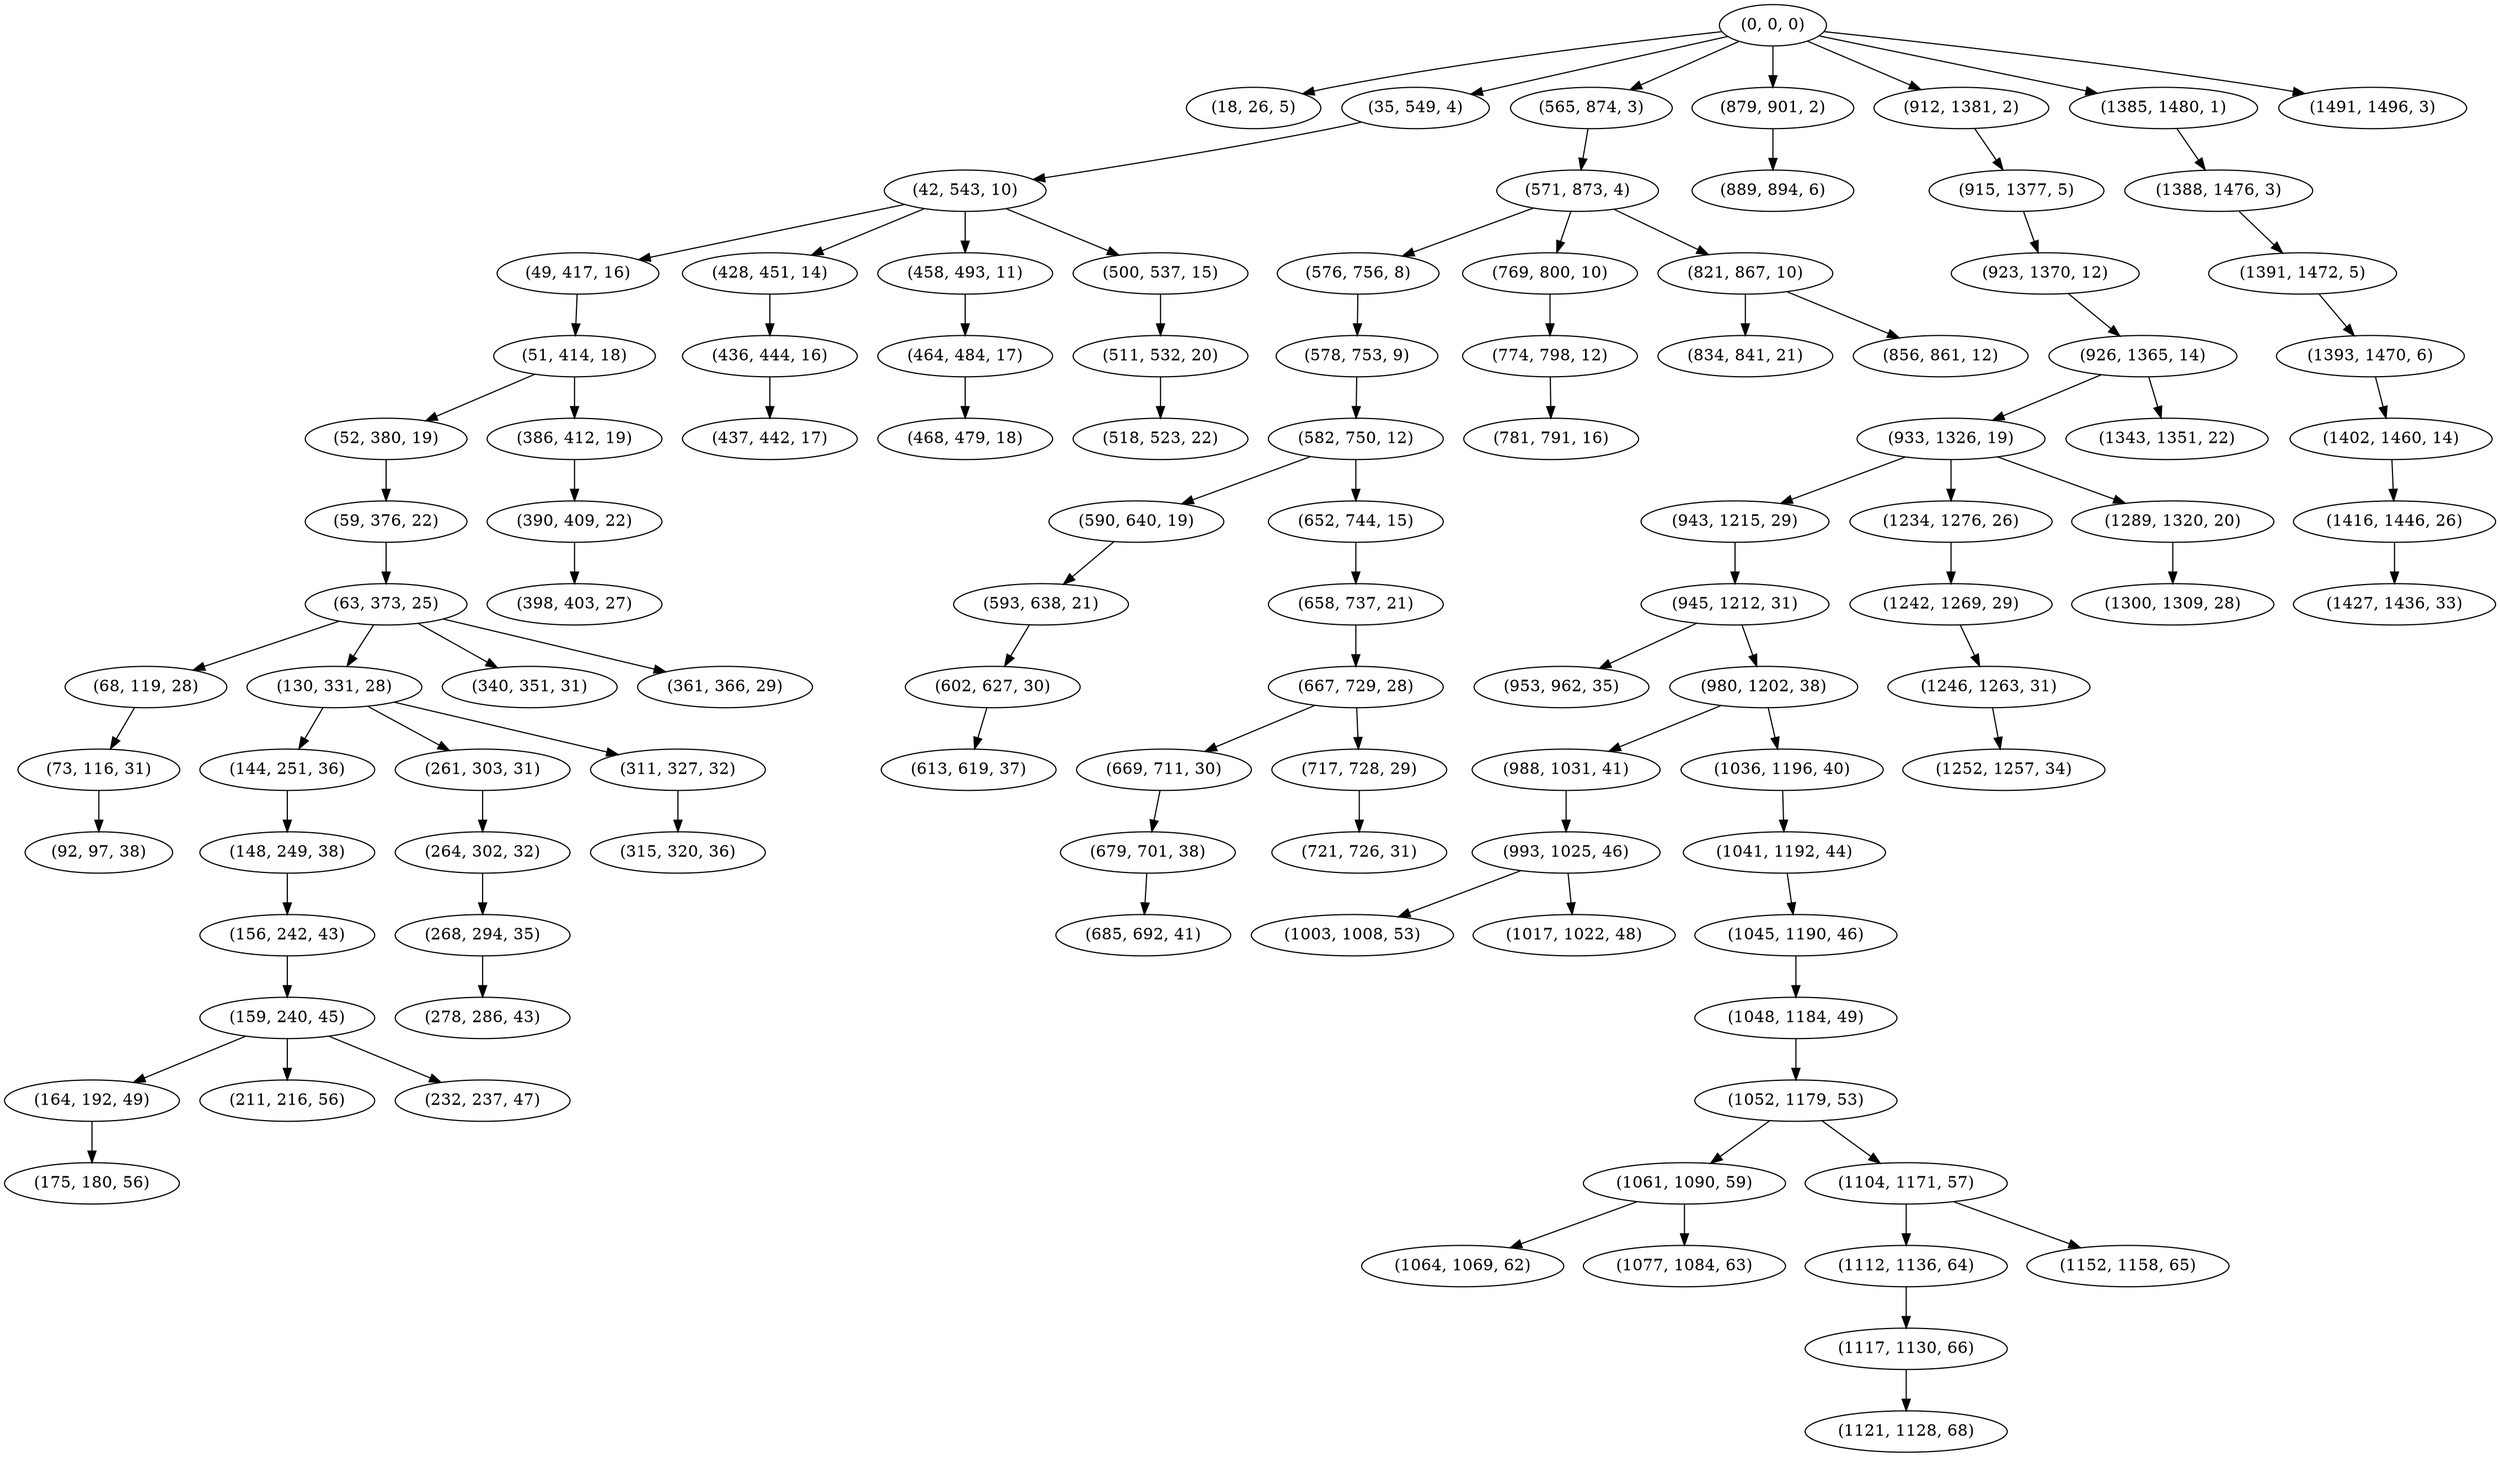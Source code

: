 digraph tree {
    "(0, 0, 0)";
    "(18, 26, 5)";
    "(35, 549, 4)";
    "(42, 543, 10)";
    "(49, 417, 16)";
    "(51, 414, 18)";
    "(52, 380, 19)";
    "(59, 376, 22)";
    "(63, 373, 25)";
    "(68, 119, 28)";
    "(73, 116, 31)";
    "(92, 97, 38)";
    "(130, 331, 28)";
    "(144, 251, 36)";
    "(148, 249, 38)";
    "(156, 242, 43)";
    "(159, 240, 45)";
    "(164, 192, 49)";
    "(175, 180, 56)";
    "(211, 216, 56)";
    "(232, 237, 47)";
    "(261, 303, 31)";
    "(264, 302, 32)";
    "(268, 294, 35)";
    "(278, 286, 43)";
    "(311, 327, 32)";
    "(315, 320, 36)";
    "(340, 351, 31)";
    "(361, 366, 29)";
    "(386, 412, 19)";
    "(390, 409, 22)";
    "(398, 403, 27)";
    "(428, 451, 14)";
    "(436, 444, 16)";
    "(437, 442, 17)";
    "(458, 493, 11)";
    "(464, 484, 17)";
    "(468, 479, 18)";
    "(500, 537, 15)";
    "(511, 532, 20)";
    "(518, 523, 22)";
    "(565, 874, 3)";
    "(571, 873, 4)";
    "(576, 756, 8)";
    "(578, 753, 9)";
    "(582, 750, 12)";
    "(590, 640, 19)";
    "(593, 638, 21)";
    "(602, 627, 30)";
    "(613, 619, 37)";
    "(652, 744, 15)";
    "(658, 737, 21)";
    "(667, 729, 28)";
    "(669, 711, 30)";
    "(679, 701, 38)";
    "(685, 692, 41)";
    "(717, 728, 29)";
    "(721, 726, 31)";
    "(769, 800, 10)";
    "(774, 798, 12)";
    "(781, 791, 16)";
    "(821, 867, 10)";
    "(834, 841, 21)";
    "(856, 861, 12)";
    "(879, 901, 2)";
    "(889, 894, 6)";
    "(912, 1381, 2)";
    "(915, 1377, 5)";
    "(923, 1370, 12)";
    "(926, 1365, 14)";
    "(933, 1326, 19)";
    "(943, 1215, 29)";
    "(945, 1212, 31)";
    "(953, 962, 35)";
    "(980, 1202, 38)";
    "(988, 1031, 41)";
    "(993, 1025, 46)";
    "(1003, 1008, 53)";
    "(1017, 1022, 48)";
    "(1036, 1196, 40)";
    "(1041, 1192, 44)";
    "(1045, 1190, 46)";
    "(1048, 1184, 49)";
    "(1052, 1179, 53)";
    "(1061, 1090, 59)";
    "(1064, 1069, 62)";
    "(1077, 1084, 63)";
    "(1104, 1171, 57)";
    "(1112, 1136, 64)";
    "(1117, 1130, 66)";
    "(1121, 1128, 68)";
    "(1152, 1158, 65)";
    "(1234, 1276, 26)";
    "(1242, 1269, 29)";
    "(1246, 1263, 31)";
    "(1252, 1257, 34)";
    "(1289, 1320, 20)";
    "(1300, 1309, 28)";
    "(1343, 1351, 22)";
    "(1385, 1480, 1)";
    "(1388, 1476, 3)";
    "(1391, 1472, 5)";
    "(1393, 1470, 6)";
    "(1402, 1460, 14)";
    "(1416, 1446, 26)";
    "(1427, 1436, 33)";
    "(1491, 1496, 3)";
    "(0, 0, 0)" -> "(18, 26, 5)";
    "(0, 0, 0)" -> "(35, 549, 4)";
    "(0, 0, 0)" -> "(565, 874, 3)";
    "(0, 0, 0)" -> "(879, 901, 2)";
    "(0, 0, 0)" -> "(912, 1381, 2)";
    "(0, 0, 0)" -> "(1385, 1480, 1)";
    "(0, 0, 0)" -> "(1491, 1496, 3)";
    "(35, 549, 4)" -> "(42, 543, 10)";
    "(42, 543, 10)" -> "(49, 417, 16)";
    "(42, 543, 10)" -> "(428, 451, 14)";
    "(42, 543, 10)" -> "(458, 493, 11)";
    "(42, 543, 10)" -> "(500, 537, 15)";
    "(49, 417, 16)" -> "(51, 414, 18)";
    "(51, 414, 18)" -> "(52, 380, 19)";
    "(51, 414, 18)" -> "(386, 412, 19)";
    "(52, 380, 19)" -> "(59, 376, 22)";
    "(59, 376, 22)" -> "(63, 373, 25)";
    "(63, 373, 25)" -> "(68, 119, 28)";
    "(63, 373, 25)" -> "(130, 331, 28)";
    "(63, 373, 25)" -> "(340, 351, 31)";
    "(63, 373, 25)" -> "(361, 366, 29)";
    "(68, 119, 28)" -> "(73, 116, 31)";
    "(73, 116, 31)" -> "(92, 97, 38)";
    "(130, 331, 28)" -> "(144, 251, 36)";
    "(130, 331, 28)" -> "(261, 303, 31)";
    "(130, 331, 28)" -> "(311, 327, 32)";
    "(144, 251, 36)" -> "(148, 249, 38)";
    "(148, 249, 38)" -> "(156, 242, 43)";
    "(156, 242, 43)" -> "(159, 240, 45)";
    "(159, 240, 45)" -> "(164, 192, 49)";
    "(159, 240, 45)" -> "(211, 216, 56)";
    "(159, 240, 45)" -> "(232, 237, 47)";
    "(164, 192, 49)" -> "(175, 180, 56)";
    "(261, 303, 31)" -> "(264, 302, 32)";
    "(264, 302, 32)" -> "(268, 294, 35)";
    "(268, 294, 35)" -> "(278, 286, 43)";
    "(311, 327, 32)" -> "(315, 320, 36)";
    "(386, 412, 19)" -> "(390, 409, 22)";
    "(390, 409, 22)" -> "(398, 403, 27)";
    "(428, 451, 14)" -> "(436, 444, 16)";
    "(436, 444, 16)" -> "(437, 442, 17)";
    "(458, 493, 11)" -> "(464, 484, 17)";
    "(464, 484, 17)" -> "(468, 479, 18)";
    "(500, 537, 15)" -> "(511, 532, 20)";
    "(511, 532, 20)" -> "(518, 523, 22)";
    "(565, 874, 3)" -> "(571, 873, 4)";
    "(571, 873, 4)" -> "(576, 756, 8)";
    "(571, 873, 4)" -> "(769, 800, 10)";
    "(571, 873, 4)" -> "(821, 867, 10)";
    "(576, 756, 8)" -> "(578, 753, 9)";
    "(578, 753, 9)" -> "(582, 750, 12)";
    "(582, 750, 12)" -> "(590, 640, 19)";
    "(582, 750, 12)" -> "(652, 744, 15)";
    "(590, 640, 19)" -> "(593, 638, 21)";
    "(593, 638, 21)" -> "(602, 627, 30)";
    "(602, 627, 30)" -> "(613, 619, 37)";
    "(652, 744, 15)" -> "(658, 737, 21)";
    "(658, 737, 21)" -> "(667, 729, 28)";
    "(667, 729, 28)" -> "(669, 711, 30)";
    "(667, 729, 28)" -> "(717, 728, 29)";
    "(669, 711, 30)" -> "(679, 701, 38)";
    "(679, 701, 38)" -> "(685, 692, 41)";
    "(717, 728, 29)" -> "(721, 726, 31)";
    "(769, 800, 10)" -> "(774, 798, 12)";
    "(774, 798, 12)" -> "(781, 791, 16)";
    "(821, 867, 10)" -> "(834, 841, 21)";
    "(821, 867, 10)" -> "(856, 861, 12)";
    "(879, 901, 2)" -> "(889, 894, 6)";
    "(912, 1381, 2)" -> "(915, 1377, 5)";
    "(915, 1377, 5)" -> "(923, 1370, 12)";
    "(923, 1370, 12)" -> "(926, 1365, 14)";
    "(926, 1365, 14)" -> "(933, 1326, 19)";
    "(926, 1365, 14)" -> "(1343, 1351, 22)";
    "(933, 1326, 19)" -> "(943, 1215, 29)";
    "(933, 1326, 19)" -> "(1234, 1276, 26)";
    "(933, 1326, 19)" -> "(1289, 1320, 20)";
    "(943, 1215, 29)" -> "(945, 1212, 31)";
    "(945, 1212, 31)" -> "(953, 962, 35)";
    "(945, 1212, 31)" -> "(980, 1202, 38)";
    "(980, 1202, 38)" -> "(988, 1031, 41)";
    "(980, 1202, 38)" -> "(1036, 1196, 40)";
    "(988, 1031, 41)" -> "(993, 1025, 46)";
    "(993, 1025, 46)" -> "(1003, 1008, 53)";
    "(993, 1025, 46)" -> "(1017, 1022, 48)";
    "(1036, 1196, 40)" -> "(1041, 1192, 44)";
    "(1041, 1192, 44)" -> "(1045, 1190, 46)";
    "(1045, 1190, 46)" -> "(1048, 1184, 49)";
    "(1048, 1184, 49)" -> "(1052, 1179, 53)";
    "(1052, 1179, 53)" -> "(1061, 1090, 59)";
    "(1052, 1179, 53)" -> "(1104, 1171, 57)";
    "(1061, 1090, 59)" -> "(1064, 1069, 62)";
    "(1061, 1090, 59)" -> "(1077, 1084, 63)";
    "(1104, 1171, 57)" -> "(1112, 1136, 64)";
    "(1104, 1171, 57)" -> "(1152, 1158, 65)";
    "(1112, 1136, 64)" -> "(1117, 1130, 66)";
    "(1117, 1130, 66)" -> "(1121, 1128, 68)";
    "(1234, 1276, 26)" -> "(1242, 1269, 29)";
    "(1242, 1269, 29)" -> "(1246, 1263, 31)";
    "(1246, 1263, 31)" -> "(1252, 1257, 34)";
    "(1289, 1320, 20)" -> "(1300, 1309, 28)";
    "(1385, 1480, 1)" -> "(1388, 1476, 3)";
    "(1388, 1476, 3)" -> "(1391, 1472, 5)";
    "(1391, 1472, 5)" -> "(1393, 1470, 6)";
    "(1393, 1470, 6)" -> "(1402, 1460, 14)";
    "(1402, 1460, 14)" -> "(1416, 1446, 26)";
    "(1416, 1446, 26)" -> "(1427, 1436, 33)";
}
